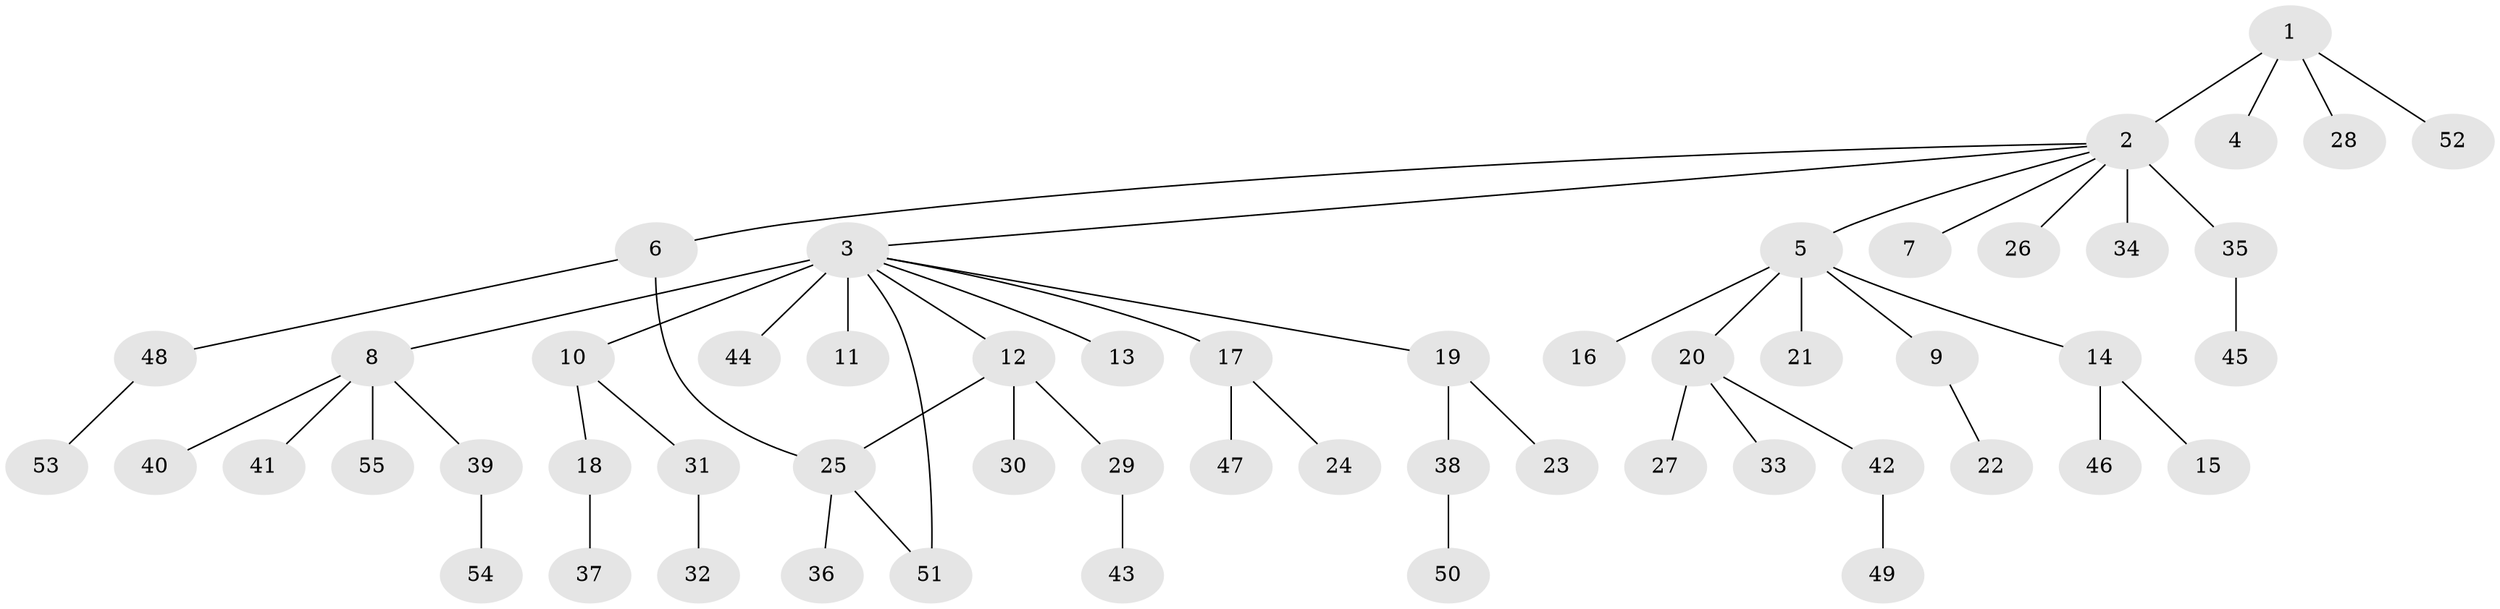 // original degree distribution, {4: 0.07339449541284404, 13: 0.009174311926605505, 18: 0.009174311926605505, 2: 0.2018348623853211, 9: 0.009174311926605505, 6: 0.01834862385321101, 3: 0.045871559633027525, 1: 0.6146788990825688, 5: 0.01834862385321101}
// Generated by graph-tools (version 1.1) at 2025/35/03/09/25 02:35:32]
// undirected, 55 vertices, 56 edges
graph export_dot {
graph [start="1"]
  node [color=gray90,style=filled];
  1;
  2;
  3;
  4;
  5;
  6;
  7;
  8;
  9;
  10;
  11;
  12;
  13;
  14;
  15;
  16;
  17;
  18;
  19;
  20;
  21;
  22;
  23;
  24;
  25;
  26;
  27;
  28;
  29;
  30;
  31;
  32;
  33;
  34;
  35;
  36;
  37;
  38;
  39;
  40;
  41;
  42;
  43;
  44;
  45;
  46;
  47;
  48;
  49;
  50;
  51;
  52;
  53;
  54;
  55;
  1 -- 2 [weight=1.0];
  1 -- 4 [weight=1.0];
  1 -- 28 [weight=1.0];
  1 -- 52 [weight=1.0];
  2 -- 3 [weight=1.0];
  2 -- 5 [weight=1.0];
  2 -- 6 [weight=1.0];
  2 -- 7 [weight=1.0];
  2 -- 26 [weight=1.0];
  2 -- 34 [weight=1.0];
  2 -- 35 [weight=5.0];
  3 -- 8 [weight=1.0];
  3 -- 10 [weight=1.0];
  3 -- 11 [weight=8.0];
  3 -- 12 [weight=1.0];
  3 -- 13 [weight=1.0];
  3 -- 17 [weight=1.0];
  3 -- 19 [weight=1.0];
  3 -- 44 [weight=1.0];
  3 -- 51 [weight=1.0];
  5 -- 9 [weight=1.0];
  5 -- 14 [weight=1.0];
  5 -- 16 [weight=1.0];
  5 -- 20 [weight=1.0];
  5 -- 21 [weight=3.0];
  6 -- 25 [weight=1.0];
  6 -- 48 [weight=1.0];
  8 -- 39 [weight=1.0];
  8 -- 40 [weight=1.0];
  8 -- 41 [weight=1.0];
  8 -- 55 [weight=1.0];
  9 -- 22 [weight=1.0];
  10 -- 18 [weight=1.0];
  10 -- 31 [weight=1.0];
  12 -- 25 [weight=1.0];
  12 -- 29 [weight=1.0];
  12 -- 30 [weight=1.0];
  14 -- 15 [weight=1.0];
  14 -- 46 [weight=1.0];
  17 -- 24 [weight=1.0];
  17 -- 47 [weight=1.0];
  18 -- 37 [weight=1.0];
  19 -- 23 [weight=1.0];
  19 -- 38 [weight=1.0];
  20 -- 27 [weight=2.0];
  20 -- 33 [weight=1.0];
  20 -- 42 [weight=1.0];
  25 -- 36 [weight=1.0];
  25 -- 51 [weight=1.0];
  29 -- 43 [weight=2.0];
  31 -- 32 [weight=2.0];
  35 -- 45 [weight=1.0];
  38 -- 50 [weight=1.0];
  39 -- 54 [weight=1.0];
  42 -- 49 [weight=1.0];
  48 -- 53 [weight=1.0];
}
